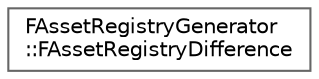 digraph "Graphical Class Hierarchy"
{
 // INTERACTIVE_SVG=YES
 // LATEX_PDF_SIZE
  bgcolor="transparent";
  edge [fontname=Helvetica,fontsize=10,labelfontname=Helvetica,labelfontsize=10];
  node [fontname=Helvetica,fontsize=10,shape=box,height=0.2,width=0.4];
  rankdir="LR";
  Node0 [id="Node000000",label="FAssetRegistryGenerator\l::FAssetRegistryDifference",height=0.2,width=0.4,color="grey40", fillcolor="white", style="filled",URL="$d0/d1c/structFAssetRegistryGenerator_1_1FAssetRegistryDifference.html",tooltip="Differences between the current and the previous state."];
}
